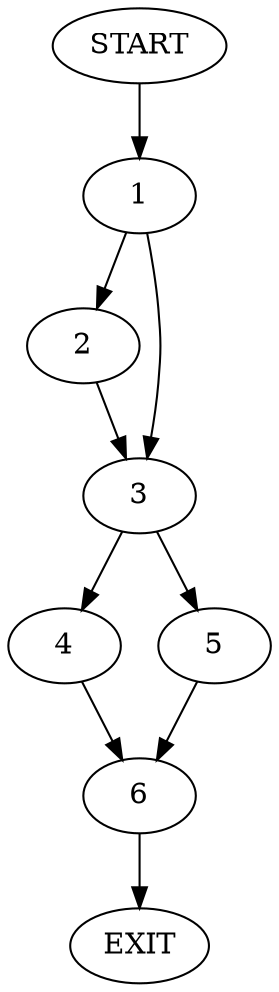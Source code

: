 digraph {
0 [label="START"];
1;
2;
3;
4;
5;
6;
7 [label="EXIT"];
0 -> 1;
1 -> 2;
1 -> 3;
2 -> 3;
3 -> 4;
3 -> 5;
4 -> 6;
5 -> 6;
6 -> 7;
}